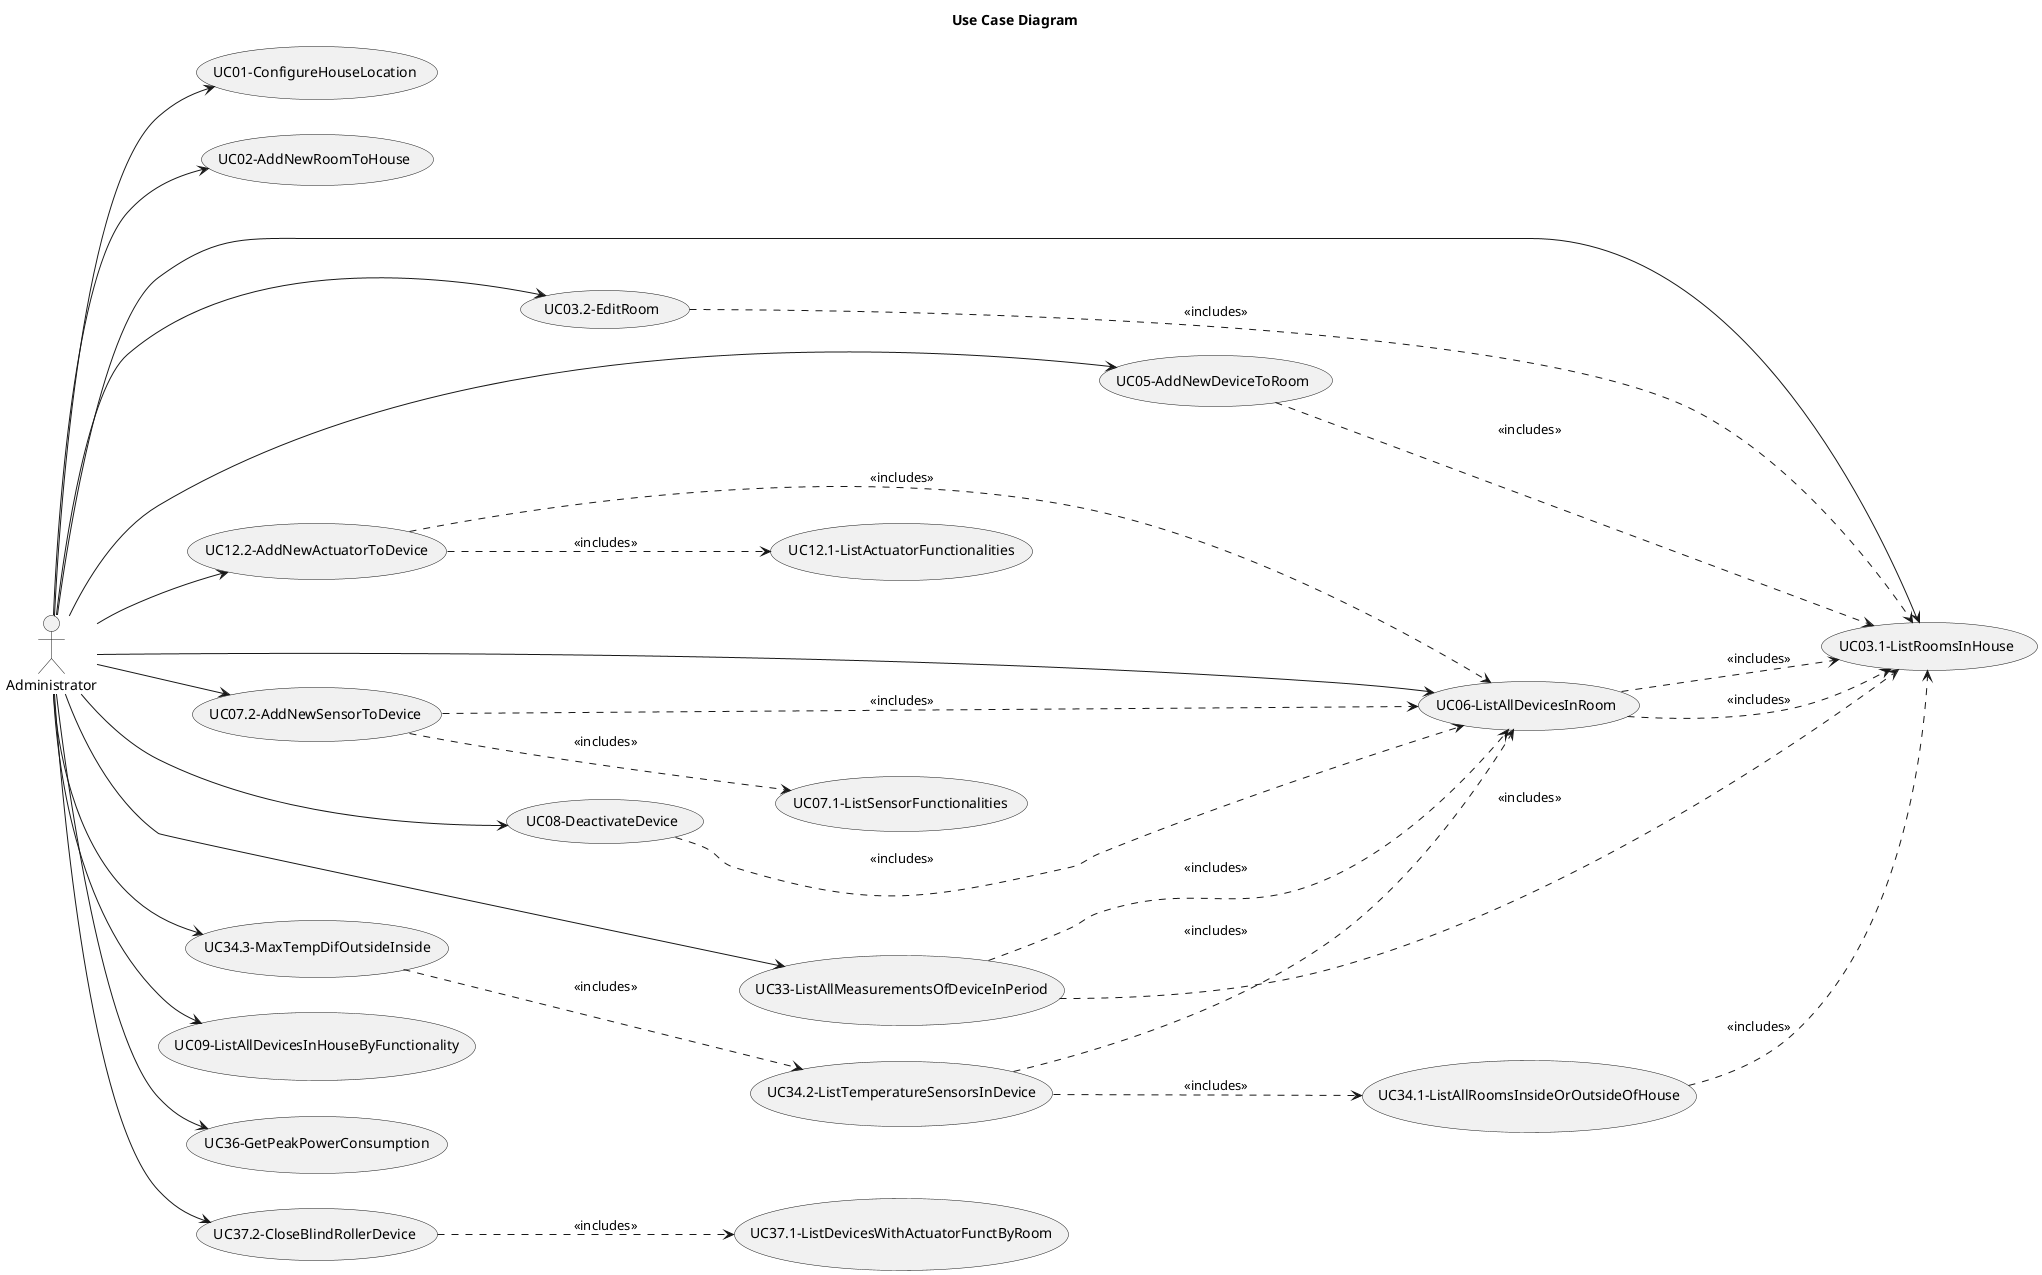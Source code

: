 @startuml
title Use Case Diagram

'https://plantuml.com/use-case-diagram

left to right direction


skinparam  polyline

:Administrator: as Admin


UC01 as (UC01-ConfigureHouseLocation)
UC02 as (UC02-AddNewRoomToHouse)
UC03.1 as (UC03.1-ListRoomsInHouse)
UC03.2 as (UC03.2-EditRoom)
UC05 as (UC05-AddNewDeviceToRoom)
UC06 as (UC06-ListAllDevicesInRoom)
UC07.1 as (UC07.1-ListSensorFunctionalities)
UC07.2 as (UC07.2-AddNewSensorToDevice)
UC08 as (UC08-DeactivateDevice)
UC09 as (UC09-ListAllDevicesInHouseByFunctionality)
UC12.1 as (UC12.1-ListActuatorFunctionalities)
UC12.2 as (UC12.2-AddNewActuatorToDevice)
UC33 as (UC33-ListAllMeasurementsOfDeviceInPeriod)
UC34.1 as (UC34.1-ListAllRoomsInsideOrOutsideOfHouse)
UC34.2 as (UC34.2-ListTemperatureSensorsInDevice)
UC34.3 as (UC34.3-MaxTempDifOutsideInside)
UC36 as (UC36-GetPeakPowerConsumption)
UC37.1 as (UC37.1-ListDevicesWithActuatorFunctByRoom)
UC37.2 as (UC37.2-CloseBlindRollerDevice)

Admin --> UC01
Admin --> UC02
Admin --> UC03.1
Admin --> UC03.2
UC03.2 ..> UC03.1: <<includes>>


Admin --> UC05
UC05 ..> UC03.1: <<includes>>

Admin --> UC06

UC06 ..> UC03.1: <<includes>>

Admin --> UC07.2
UC07.2 ..> UC06: <<includes>>
UC07.2 ..> UC07.1: <<includes>>

Admin --> UC09



Admin --> UC08
UC08 ..> UC06: <<includes>>



UC06 ..> UC03.1: <<includes>>

Admin --> UC12.2
UC12.2 ..> UC06: <<includes>>
UC12.2 ..> UC12.1: <<includes>>



Admin --> UC33

UC33 ..> UC03.1: <<includes>>
UC33 ..> UC06: <<includes>>

Admin --> UC34.3

UC34.1 ..> UC03.1: <<includes>>
UC34.2 ..> UC06: <<includes>>
UC34.2 ..> UC34.1: <<includes>>
UC34.3 ..> UC34.2: <<includes>>

Admin --> UC36


Admin --> UC37.2

UC37.2 ..> UC37.1: <<includes>>

@enduml